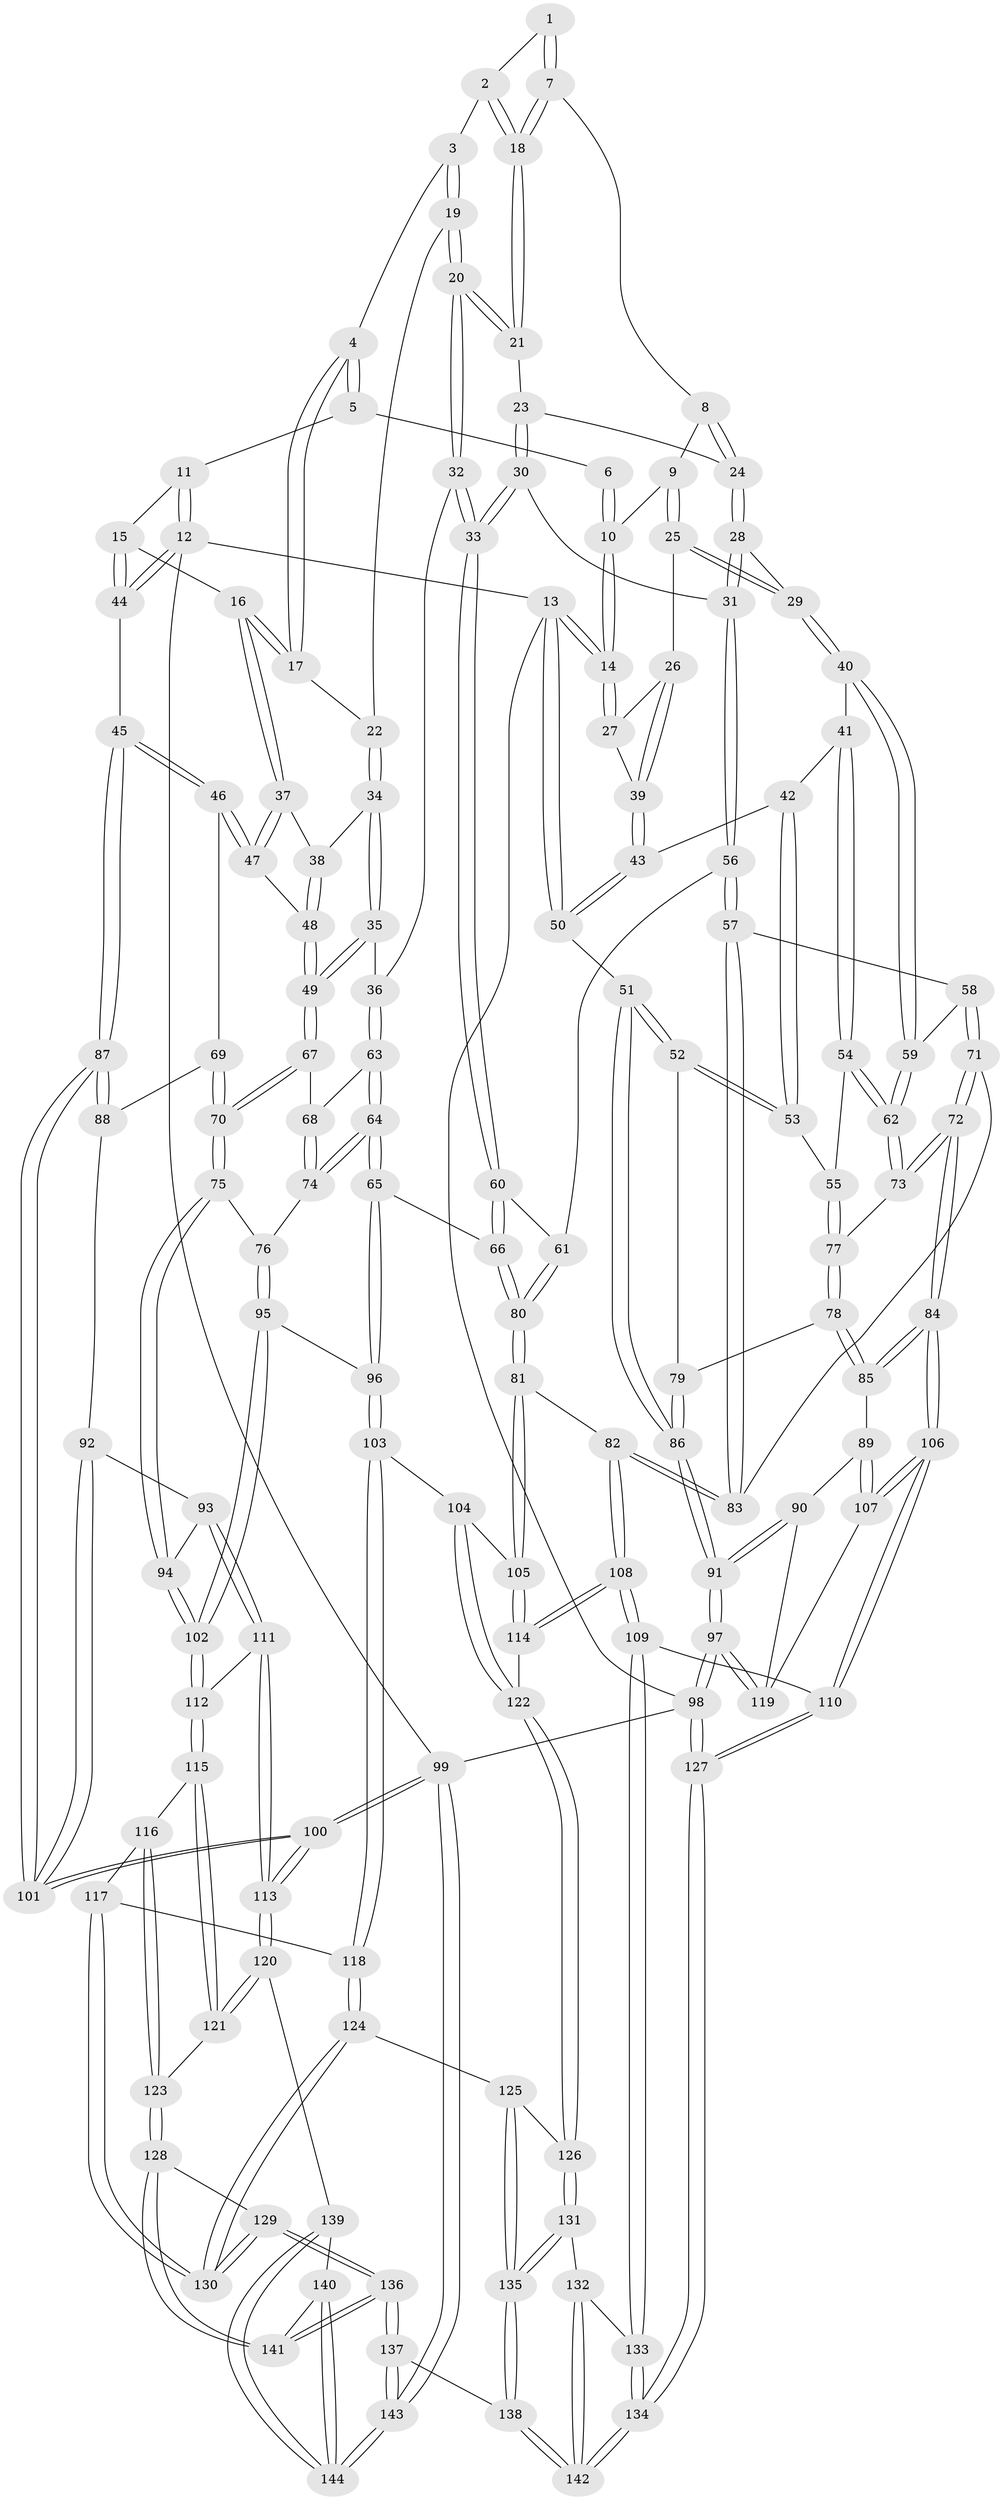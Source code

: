 // Generated by graph-tools (version 1.1) at 2025/17/03/09/25 04:17:00]
// undirected, 144 vertices, 357 edges
graph export_dot {
graph [start="1"]
  node [color=gray90,style=filled];
  1 [pos="+0.5196224555694839+0"];
  2 [pos="+0.6219264115783789+0.08347187763872332"];
  3 [pos="+0.6748184606129369+0.09517056587001435"];
  4 [pos="+0.7869944457213645+0"];
  5 [pos="+0.8409048892784049+0"];
  6 [pos="+0.5140073197438244+0"];
  7 [pos="+0.4710815017008697+0.09912165784670328"];
  8 [pos="+0.39544983597033573+0.11035512155702148"];
  9 [pos="+0.31009201458227187+0.1003310291694324"];
  10 [pos="+0.20149653556710925+0"];
  11 [pos="+0.999625366850248+0"];
  12 [pos="+1+0"];
  13 [pos="+0+0"];
  14 [pos="+0+0"];
  15 [pos="+0.938315103015756+0.1918496177814723"];
  16 [pos="+0.920229904064317+0.19360344636160343"];
  17 [pos="+0.8344143571905226+0.11985606253519523"];
  18 [pos="+0.5174247357000863+0.15227894429682773"];
  19 [pos="+0.6760978885153386+0.11184801980883967"];
  20 [pos="+0.6042215363233779+0.22711120817467145"];
  21 [pos="+0.521076021520222+0.16775103758189036"];
  22 [pos="+0.7436093479940555+0.19657425632586586"];
  23 [pos="+0.5190617640116908+0.1702972947114933"];
  24 [pos="+0.4185213582276866+0.20193054698747473"];
  25 [pos="+0.27508616854299106+0.17216458392456857"];
  26 [pos="+0.205483733597644+0.18944164996727741"];
  27 [pos="+0+0"];
  28 [pos="+0.3961576467302811+0.2887435146987704"];
  29 [pos="+0.3287724679711676+0.26711590360530857"];
  30 [pos="+0.4457662765366743+0.2979006865387607"];
  31 [pos="+0.41753389943156144+0.3029228526034965"];
  32 [pos="+0.6349996455052188+0.30238898527744235"];
  33 [pos="+0.5578507829666285+0.34096973714061124"];
  34 [pos="+0.7409019871165273+0.24190186942767658"];
  35 [pos="+0.7388828269729291+0.2441688646917005"];
  36 [pos="+0.6586813481876097+0.30975047840436754"];
  37 [pos="+0.8993608277602305+0.21740637953216296"];
  38 [pos="+0.8062796634416234+0.24823553031534246"];
  39 [pos="+0.14188289464348117+0.24485180027487197"];
  40 [pos="+0.266380547171015+0.3512602075449118"];
  41 [pos="+0.16555791136414902+0.31009374672674617"];
  42 [pos="+0.14080136514211586+0.2522044166766832"];
  43 [pos="+0.14175128944640628+0.2450602686965628"];
  44 [pos="+1+0.2829238712517037"];
  45 [pos="+1+0.2893276196592857"];
  46 [pos="+0.9557986334169264+0.38343080465285045"];
  47 [pos="+0.8736551952168476+0.34680503170133337"];
  48 [pos="+0.836225899246235+0.35917299588134244"];
  49 [pos="+0.8342320012778432+0.3605396462799628"];
  50 [pos="+0+0.11081516814001938"];
  51 [pos="+0+0.3480537037729511"];
  52 [pos="+0+0.35702276739611144"];
  53 [pos="+0+0.3540076426623"];
  54 [pos="+0.13741983856394605+0.39027515015372927"];
  55 [pos="+0.1211631388814414+0.40332554605978077"];
  56 [pos="+0.40191511614751857+0.41174414818925903"];
  57 [pos="+0.4001981162907553+0.4132836971427513"];
  58 [pos="+0.3023062531942925+0.3896403489642493"];
  59 [pos="+0.2671352154115377+0.36185063688023356"];
  60 [pos="+0.5414467677786369+0.4027008706403388"];
  61 [pos="+0.4512190125322583+0.42895155971777854"];
  62 [pos="+0.23121882600802304+0.4189778024114622"];
  63 [pos="+0.6704438096182583+0.32873934981077996"];
  64 [pos="+0.6576639893271516+0.5121974644325165"];
  65 [pos="+0.6558961597235068+0.5138015247042365"];
  66 [pos="+0.5728489483131397+0.5045567572185082"];
  67 [pos="+0.8095329782332858+0.3847411700421429"];
  68 [pos="+0.7800663646958094+0.38624920399716456"];
  69 [pos="+0.9052619345197078+0.4922917310090027"];
  70 [pos="+0.8628524964201579+0.5023490376730738"];
  71 [pos="+0.31235717268357804+0.5382464975212257"];
  72 [pos="+0.2904157366471059+0.5425560623975277"];
  73 [pos="+0.23368130238536802+0.4774872167288756"];
  74 [pos="+0.7261448933414385+0.4999038584312062"];
  75 [pos="+0.8406999390400614+0.5280522098209761"];
  76 [pos="+0.7706194955096569+0.5163992815398036"];
  77 [pos="+0.12012266926360918+0.4821397282800221"];
  78 [pos="+0.10899632555690902+0.49675067603788664"];
  79 [pos="+0.08927183423921306+0.49528199419096547"];
  80 [pos="+0.5070333572181799+0.5477414313690677"];
  81 [pos="+0.4798707202049205+0.5819229124020576"];
  82 [pos="+0.36193857619434516+0.5471844795345017"];
  83 [pos="+0.34752480883969217+0.5374437585299128"];
  84 [pos="+0.2702562906733271+0.5666783499378524"];
  85 [pos="+0.11930544752470587+0.5425662342087753"];
  86 [pos="+0+0.5618657773953334"];
  87 [pos="+1+0.4457835754590638"];
  88 [pos="+0.9350044280923107+0.5092885120827149"];
  89 [pos="+0.11355879392189805+0.5661954503177838"];
  90 [pos="+0.0025641468436862387+0.6299585478170541"];
  91 [pos="+0+0.6034288788470598"];
  92 [pos="+0.9766137835344941+0.5977036754877478"];
  93 [pos="+0.933937014463362+0.6116025316095873"];
  94 [pos="+0.8423091035426832+0.5785850303431933"];
  95 [pos="+0.7415797773087153+0.631603014463417"];
  96 [pos="+0.6739495151202083+0.6269852404759922"];
  97 [pos="+0+1"];
  98 [pos="+0+1"];
  99 [pos="+1+1"];
  100 [pos="+1+0.7770765221530374"];
  101 [pos="+1+0.7176991162174781"];
  102 [pos="+0.811244289181754+0.6496709306495955"];
  103 [pos="+0.624763484095213+0.7021357871171758"];
  104 [pos="+0.5756821110610744+0.6946331740569293"];
  105 [pos="+0.4820695410845114+0.5901638584041525"];
  106 [pos="+0.21181508715421568+0.7034916717260256"];
  107 [pos="+0.19023681796174408+0.6975638304706883"];
  108 [pos="+0.358967524371782+0.7627729625692363"];
  109 [pos="+0.33981569396284994+0.7727448750922646"];
  110 [pos="+0.22617671551430404+0.7251191967918191"];
  111 [pos="+0.9016758604654191+0.6824835916514521"];
  112 [pos="+0.8207263877250479+0.6743664028575634"];
  113 [pos="+1+0.8090356859476765"];
  114 [pos="+0.3842449614853859+0.7573674630417683"];
  115 [pos="+0.8079078243356095+0.7242729216002813"];
  116 [pos="+0.7699946232897178+0.7482994584636098"];
  117 [pos="+0.7593219162800298+0.752867931647873"];
  118 [pos="+0.6452383926520017+0.7385645552820684"];
  119 [pos="+0.11507610754298854+0.7055018361771817"];
  120 [pos="+1+0.8143657063507739"];
  121 [pos="+0.8996329982015158+0.826207728511968"];
  122 [pos="+0.4757338398021523+0.7801682514745771"];
  123 [pos="+0.8308380883578256+0.8796137821203368"];
  124 [pos="+0.6365460534814559+0.8519082950867728"];
  125 [pos="+0.6289028312204699+0.8575448466262103"];
  126 [pos="+0.5095327043491413+0.8477712458590965"];
  127 [pos="+0+1"];
  128 [pos="+0.8281701455991782+0.8822913354214801"];
  129 [pos="+0.7488411359193178+0.8952171592923467"];
  130 [pos="+0.748577579333284+0.8949844165992844"];
  131 [pos="+0.47620475987474536+0.914976379408509"];
  132 [pos="+0.42062484204556144+0.9216773566285932"];
  133 [pos="+0.33956590133401005+0.8233341066714394"];
  134 [pos="+0+1"];
  135 [pos="+0.5756587088035382+1"];
  136 [pos="+0.7288132558791683+1"];
  137 [pos="+0.679550259447452+1"];
  138 [pos="+0.6055098178813964+1"];
  139 [pos="+0.9924208417110303+0.8973843400528684"];
  140 [pos="+0.8653678502853652+0.9552679610876984"];
  141 [pos="+0.8583681107395598+0.9477144566163289"];
  142 [pos="+0.21002515958394172+1"];
  143 [pos="+0.899817577985585+1"];
  144 [pos="+0.910448741076188+1"];
  1 -- 2;
  1 -- 7;
  1 -- 7;
  2 -- 3;
  2 -- 18;
  2 -- 18;
  3 -- 4;
  3 -- 19;
  3 -- 19;
  4 -- 5;
  4 -- 5;
  4 -- 17;
  4 -- 17;
  5 -- 6;
  5 -- 11;
  6 -- 10;
  6 -- 10;
  7 -- 8;
  7 -- 18;
  7 -- 18;
  8 -- 9;
  8 -- 24;
  8 -- 24;
  9 -- 10;
  9 -- 25;
  9 -- 25;
  10 -- 14;
  10 -- 14;
  11 -- 12;
  11 -- 12;
  11 -- 15;
  12 -- 13;
  12 -- 44;
  12 -- 44;
  12 -- 99;
  13 -- 14;
  13 -- 14;
  13 -- 50;
  13 -- 50;
  13 -- 98;
  14 -- 27;
  14 -- 27;
  15 -- 16;
  15 -- 44;
  15 -- 44;
  16 -- 17;
  16 -- 17;
  16 -- 37;
  16 -- 37;
  17 -- 22;
  18 -- 21;
  18 -- 21;
  19 -- 20;
  19 -- 20;
  19 -- 22;
  20 -- 21;
  20 -- 21;
  20 -- 32;
  20 -- 32;
  21 -- 23;
  22 -- 34;
  22 -- 34;
  23 -- 24;
  23 -- 30;
  23 -- 30;
  24 -- 28;
  24 -- 28;
  25 -- 26;
  25 -- 29;
  25 -- 29;
  26 -- 27;
  26 -- 39;
  26 -- 39;
  27 -- 39;
  28 -- 29;
  28 -- 31;
  28 -- 31;
  29 -- 40;
  29 -- 40;
  30 -- 31;
  30 -- 33;
  30 -- 33;
  31 -- 56;
  31 -- 56;
  32 -- 33;
  32 -- 33;
  32 -- 36;
  33 -- 60;
  33 -- 60;
  34 -- 35;
  34 -- 35;
  34 -- 38;
  35 -- 36;
  35 -- 49;
  35 -- 49;
  36 -- 63;
  36 -- 63;
  37 -- 38;
  37 -- 47;
  37 -- 47;
  38 -- 48;
  38 -- 48;
  39 -- 43;
  39 -- 43;
  40 -- 41;
  40 -- 59;
  40 -- 59;
  41 -- 42;
  41 -- 54;
  41 -- 54;
  42 -- 43;
  42 -- 53;
  42 -- 53;
  43 -- 50;
  43 -- 50;
  44 -- 45;
  45 -- 46;
  45 -- 46;
  45 -- 87;
  45 -- 87;
  46 -- 47;
  46 -- 47;
  46 -- 69;
  47 -- 48;
  48 -- 49;
  48 -- 49;
  49 -- 67;
  49 -- 67;
  50 -- 51;
  51 -- 52;
  51 -- 52;
  51 -- 86;
  51 -- 86;
  52 -- 53;
  52 -- 53;
  52 -- 79;
  53 -- 55;
  54 -- 55;
  54 -- 62;
  54 -- 62;
  55 -- 77;
  55 -- 77;
  56 -- 57;
  56 -- 57;
  56 -- 61;
  57 -- 58;
  57 -- 83;
  57 -- 83;
  58 -- 59;
  58 -- 71;
  58 -- 71;
  59 -- 62;
  59 -- 62;
  60 -- 61;
  60 -- 66;
  60 -- 66;
  61 -- 80;
  61 -- 80;
  62 -- 73;
  62 -- 73;
  63 -- 64;
  63 -- 64;
  63 -- 68;
  64 -- 65;
  64 -- 65;
  64 -- 74;
  64 -- 74;
  65 -- 66;
  65 -- 96;
  65 -- 96;
  66 -- 80;
  66 -- 80;
  67 -- 68;
  67 -- 70;
  67 -- 70;
  68 -- 74;
  68 -- 74;
  69 -- 70;
  69 -- 70;
  69 -- 88;
  70 -- 75;
  70 -- 75;
  71 -- 72;
  71 -- 72;
  71 -- 83;
  72 -- 73;
  72 -- 73;
  72 -- 84;
  72 -- 84;
  73 -- 77;
  74 -- 76;
  75 -- 76;
  75 -- 94;
  75 -- 94;
  76 -- 95;
  76 -- 95;
  77 -- 78;
  77 -- 78;
  78 -- 79;
  78 -- 85;
  78 -- 85;
  79 -- 86;
  79 -- 86;
  80 -- 81;
  80 -- 81;
  81 -- 82;
  81 -- 105;
  81 -- 105;
  82 -- 83;
  82 -- 83;
  82 -- 108;
  82 -- 108;
  84 -- 85;
  84 -- 85;
  84 -- 106;
  84 -- 106;
  85 -- 89;
  86 -- 91;
  86 -- 91;
  87 -- 88;
  87 -- 88;
  87 -- 101;
  87 -- 101;
  88 -- 92;
  89 -- 90;
  89 -- 107;
  89 -- 107;
  90 -- 91;
  90 -- 91;
  90 -- 119;
  91 -- 97;
  91 -- 97;
  92 -- 93;
  92 -- 101;
  92 -- 101;
  93 -- 94;
  93 -- 111;
  93 -- 111;
  94 -- 102;
  94 -- 102;
  95 -- 96;
  95 -- 102;
  95 -- 102;
  96 -- 103;
  96 -- 103;
  97 -- 98;
  97 -- 98;
  97 -- 119;
  97 -- 119;
  98 -- 127;
  98 -- 127;
  98 -- 99;
  99 -- 100;
  99 -- 100;
  99 -- 143;
  99 -- 143;
  100 -- 101;
  100 -- 101;
  100 -- 113;
  100 -- 113;
  102 -- 112;
  102 -- 112;
  103 -- 104;
  103 -- 118;
  103 -- 118;
  104 -- 105;
  104 -- 122;
  104 -- 122;
  105 -- 114;
  105 -- 114;
  106 -- 107;
  106 -- 107;
  106 -- 110;
  106 -- 110;
  107 -- 119;
  108 -- 109;
  108 -- 109;
  108 -- 114;
  108 -- 114;
  109 -- 110;
  109 -- 133;
  109 -- 133;
  110 -- 127;
  110 -- 127;
  111 -- 112;
  111 -- 113;
  111 -- 113;
  112 -- 115;
  112 -- 115;
  113 -- 120;
  113 -- 120;
  114 -- 122;
  115 -- 116;
  115 -- 121;
  115 -- 121;
  116 -- 117;
  116 -- 123;
  116 -- 123;
  117 -- 118;
  117 -- 130;
  117 -- 130;
  118 -- 124;
  118 -- 124;
  120 -- 121;
  120 -- 121;
  120 -- 139;
  121 -- 123;
  122 -- 126;
  122 -- 126;
  123 -- 128;
  123 -- 128;
  124 -- 125;
  124 -- 130;
  124 -- 130;
  125 -- 126;
  125 -- 135;
  125 -- 135;
  126 -- 131;
  126 -- 131;
  127 -- 134;
  127 -- 134;
  128 -- 129;
  128 -- 141;
  128 -- 141;
  129 -- 130;
  129 -- 130;
  129 -- 136;
  129 -- 136;
  131 -- 132;
  131 -- 135;
  131 -- 135;
  132 -- 133;
  132 -- 142;
  132 -- 142;
  133 -- 134;
  133 -- 134;
  134 -- 142;
  134 -- 142;
  135 -- 138;
  135 -- 138;
  136 -- 137;
  136 -- 137;
  136 -- 141;
  136 -- 141;
  137 -- 138;
  137 -- 143;
  137 -- 143;
  138 -- 142;
  138 -- 142;
  139 -- 140;
  139 -- 144;
  139 -- 144;
  140 -- 141;
  140 -- 144;
  140 -- 144;
  143 -- 144;
  143 -- 144;
}
